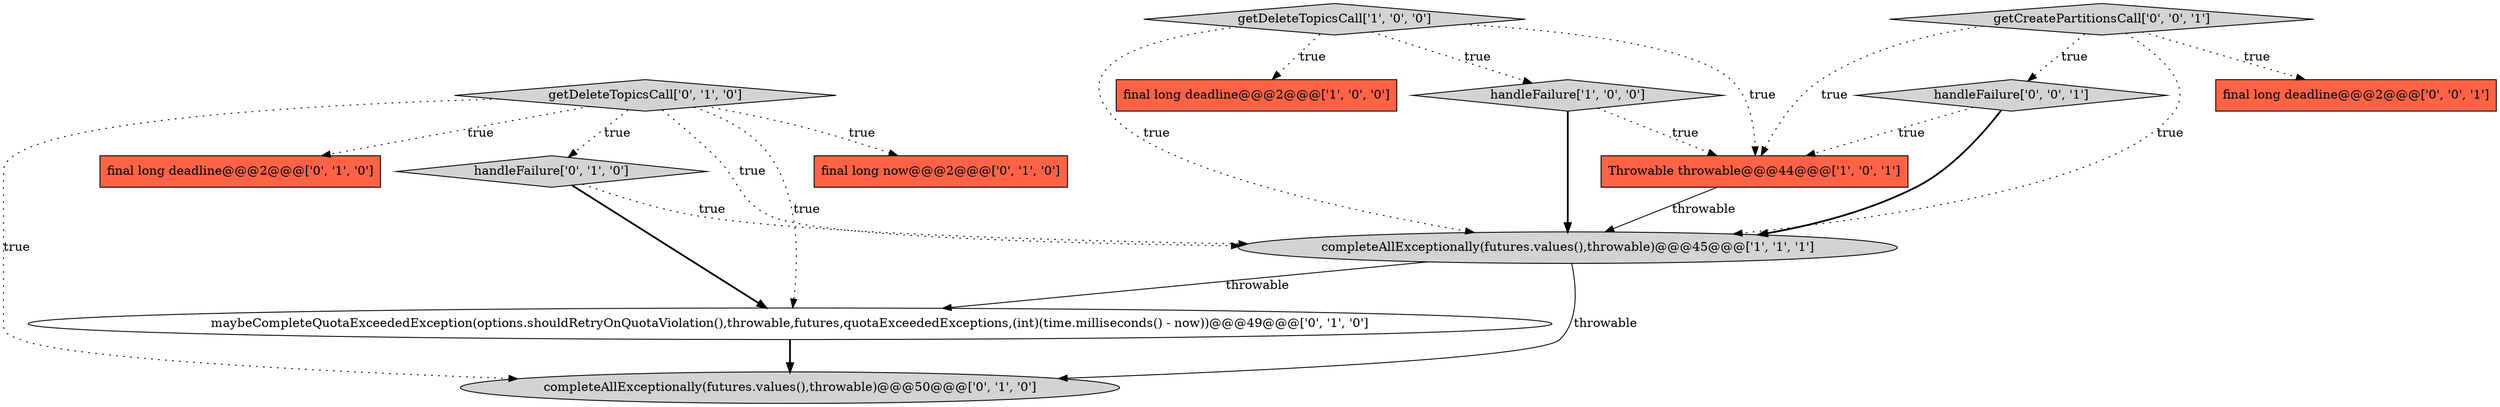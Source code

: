 digraph {
4 [style = filled, label = "getDeleteTopicsCall['1', '0', '0']", fillcolor = lightgray, shape = diamond image = "AAA0AAABBB1BBB"];
0 [style = filled, label = "Throwable throwable@@@44@@@['1', '0', '1']", fillcolor = tomato, shape = box image = "AAA0AAABBB1BBB"];
3 [style = filled, label = "handleFailure['1', '0', '0']", fillcolor = lightgray, shape = diamond image = "AAA0AAABBB1BBB"];
1 [style = filled, label = "final long deadline@@@2@@@['1', '0', '0']", fillcolor = tomato, shape = box image = "AAA0AAABBB1BBB"];
7 [style = filled, label = "maybeCompleteQuotaExceededException(options.shouldRetryOnQuotaViolation(),throwable,futures,quotaExceededExceptions,(int)(time.milliseconds() - now))@@@49@@@['0', '1', '0']", fillcolor = white, shape = ellipse image = "AAA0AAABBB2BBB"];
11 [style = filled, label = "final long deadline@@@2@@@['0', '0', '1']", fillcolor = tomato, shape = box image = "AAA0AAABBB3BBB"];
9 [style = filled, label = "handleFailure['0', '1', '0']", fillcolor = lightgray, shape = diamond image = "AAA0AAABBB2BBB"];
8 [style = filled, label = "completeAllExceptionally(futures.values(),throwable)@@@50@@@['0', '1', '0']", fillcolor = lightgray, shape = ellipse image = "AAA0AAABBB2BBB"];
6 [style = filled, label = "getDeleteTopicsCall['0', '1', '0']", fillcolor = lightgray, shape = diamond image = "AAA0AAABBB2BBB"];
5 [style = filled, label = "final long now@@@2@@@['0', '1', '0']", fillcolor = tomato, shape = box image = "AAA0AAABBB2BBB"];
12 [style = filled, label = "getCreatePartitionsCall['0', '0', '1']", fillcolor = lightgray, shape = diamond image = "AAA0AAABBB3BBB"];
2 [style = filled, label = "completeAllExceptionally(futures.values(),throwable)@@@45@@@['1', '1', '1']", fillcolor = lightgray, shape = ellipse image = "AAA0AAABBB1BBB"];
10 [style = filled, label = "final long deadline@@@2@@@['0', '1', '0']", fillcolor = tomato, shape = box image = "AAA0AAABBB2BBB"];
13 [style = filled, label = "handleFailure['0', '0', '1']", fillcolor = lightgray, shape = diamond image = "AAA0AAABBB3BBB"];
4->1 [style = dotted, label="true"];
4->0 [style = dotted, label="true"];
12->2 [style = dotted, label="true"];
0->2 [style = solid, label="throwable"];
9->7 [style = bold, label=""];
7->8 [style = bold, label=""];
12->11 [style = dotted, label="true"];
6->10 [style = dotted, label="true"];
12->13 [style = dotted, label="true"];
6->2 [style = dotted, label="true"];
4->3 [style = dotted, label="true"];
3->2 [style = bold, label=""];
6->9 [style = dotted, label="true"];
13->0 [style = dotted, label="true"];
6->8 [style = dotted, label="true"];
2->7 [style = solid, label="throwable"];
9->2 [style = dotted, label="true"];
3->0 [style = dotted, label="true"];
2->8 [style = solid, label="throwable"];
6->7 [style = dotted, label="true"];
12->0 [style = dotted, label="true"];
4->2 [style = dotted, label="true"];
6->5 [style = dotted, label="true"];
13->2 [style = bold, label=""];
}
